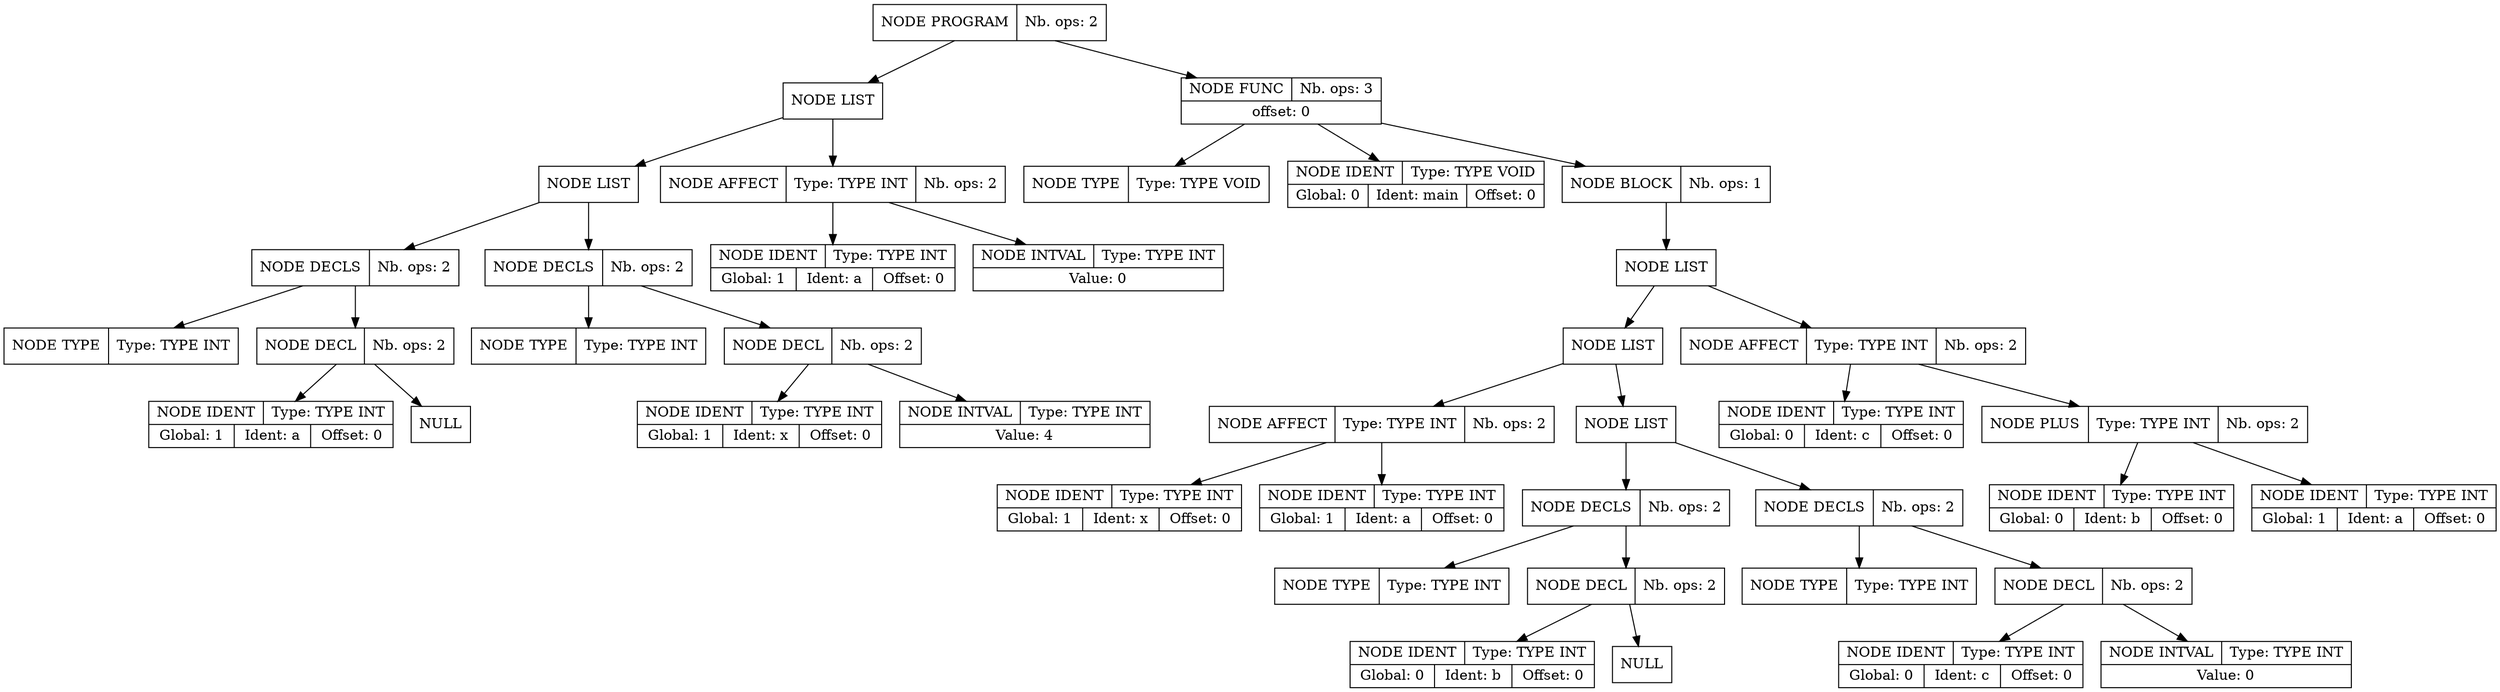 digraph global_vars {
    N1 [shape=record, label="{{NODE PROGRAM|Nb. ops: 2}}"];
    N2 [shape=record, label="{{NODE LIST}}"];
    N3 [shape=record, label="{{NODE LIST}}"];
    N4 [shape=record, label="{{NODE DECLS|Nb. ops: 2}}"];
    N5 [shape=record, label="{{NODE TYPE|Type: TYPE INT}}"];
    edge[tailclip=true];
    N4 -> N5
    N6 [shape=record, label="{{NODE DECL|Nb. ops: 2}}"];
    N7 [shape=record, label="{{NODE IDENT|Type: TYPE INT}|{<decl>Global: 1|Ident: a|Offset: 0}}"];
    edge[tailclip=true];
    N6 -> N7
    N8 [shape=record, label="{{NULL}}"];
    edge[tailclip=true];
    N6 -> N8
    edge[tailclip=true];
    N4 -> N6
    edge[tailclip=true];
    N3 -> N4
    N9 [shape=record, label="{{NODE DECLS|Nb. ops: 2}}"];
    N10 [shape=record, label="{{NODE TYPE|Type: TYPE INT}}"];
    edge[tailclip=true];
    N9 -> N10
    N11 [shape=record, label="{{NODE DECL|Nb. ops: 2}}"];
    N12 [shape=record, label="{{NODE IDENT|Type: TYPE INT}|{<decl>Global: 1|Ident: x|Offset: 0}}"];
    edge[tailclip=true];
    N11 -> N12
    N13 [shape=record, label="{{NODE INTVAL|Type: TYPE INT}|{Value: 4}}"];
    edge[tailclip=true];
    N11 -> N13
    edge[tailclip=true];
    N9 -> N11
    edge[tailclip=true];
    N3 -> N9
    edge[tailclip=true];
    N2 -> N3
    N14 [shape=record, label="{{NODE AFFECT|Type: TYPE INT|Nb. ops: 2}}"];
    N15 [shape=record, label="{{NODE IDENT|Type: TYPE INT}|{<decl>Global: 1|Ident: a|Offset: 0}}"];
    edge[tailclip=true];
    N14 -> N15
    N16 [shape=record, label="{{NODE INTVAL|Type: TYPE INT}|{Value: 0}}"];
    edge[tailclip=true];
    N14 -> N16
    edge[tailclip=true];
    N2 -> N14
    edge[tailclip=true];
    N1 -> N2
    N17 [shape=record, label="{{NODE FUNC|Nb. ops: 3}|{offset: 0}}"];
    N18 [shape=record, label="{{NODE TYPE|Type: TYPE VOID}}"];
    edge[tailclip=true];
    N17 -> N18
    N19 [shape=record, label="{{NODE IDENT|Type: TYPE VOID}|{<decl>Global: 0|Ident: main|Offset: 0}}"];
    edge[tailclip=true];
    N17 -> N19
    N20 [shape=record, label="{{NODE BLOCK|Nb. ops: 1}}"];
    N21 [shape=record, label="{{NODE LIST}}"];
    N22 [shape=record, label="{{NODE LIST}}"];
    N23 [shape=record, label="{{NODE AFFECT|Type: TYPE INT|Nb. ops: 2}}"];
    N24 [shape=record, label="{{NODE IDENT|Type: TYPE INT}|{<decl>Global: 1|Ident: x|Offset: 0}}"];
    edge[tailclip=true];
    N23 -> N24
    N25 [shape=record, label="{{NODE IDENT|Type: TYPE INT}|{<decl>Global: 1|Ident: a|Offset: 0}}"];
    edge[tailclip=true];
    N23 -> N25
    edge[tailclip=true];
    N22 -> N23
    N26 [shape=record, label="{{NODE LIST}}"];
    N27 [shape=record, label="{{NODE DECLS|Nb. ops: 2}}"];
    N28 [shape=record, label="{{NODE TYPE|Type: TYPE INT}}"];
    edge[tailclip=true];
    N27 -> N28
    N29 [shape=record, label="{{NODE DECL|Nb. ops: 2}}"];
    N30 [shape=record, label="{{NODE IDENT|Type: TYPE INT}|{<decl>Global: 0|Ident: b|Offset: 0}}"];
    edge[tailclip=true];
    N29 -> N30
    N31 [shape=record, label="{{NULL}}"];
    edge[tailclip=true];
    N29 -> N31
    edge[tailclip=true];
    N27 -> N29
    edge[tailclip=true];
    N26 -> N27
    N32 [shape=record, label="{{NODE DECLS|Nb. ops: 2}}"];
    N33 [shape=record, label="{{NODE TYPE|Type: TYPE INT}}"];
    edge[tailclip=true];
    N32 -> N33
    N34 [shape=record, label="{{NODE DECL|Nb. ops: 2}}"];
    N35 [shape=record, label="{{NODE IDENT|Type: TYPE INT}|{<decl>Global: 0|Ident: c|Offset: 0}}"];
    edge[tailclip=true];
    N34 -> N35
    N36 [shape=record, label="{{NODE INTVAL|Type: TYPE INT}|{Value: 0}}"];
    edge[tailclip=true];
    N34 -> N36
    edge[tailclip=true];
    N32 -> N34
    edge[tailclip=true];
    N26 -> N32
    edge[tailclip=true];
    N22 -> N26
    edge[tailclip=true];
    N21 -> N22
    N37 [shape=record, label="{{NODE AFFECT|Type: TYPE INT|Nb. ops: 2}}"];
    N38 [shape=record, label="{{NODE IDENT|Type: TYPE INT}|{<decl>Global: 0|Ident: c|Offset: 0}}"];
    edge[tailclip=true];
    N37 -> N38
    N39 [shape=record, label="{{NODE PLUS|Type: TYPE INT|Nb. ops: 2}}"];
    N40 [shape=record, label="{{NODE IDENT|Type: TYPE INT}|{<decl>Global: 0|Ident: b|Offset: 0}}"];
    edge[tailclip=true];
    N39 -> N40
    N41 [shape=record, label="{{NODE IDENT|Type: TYPE INT}|{<decl>Global: 1|Ident: a|Offset: 0}}"];
    edge[tailclip=true];
    N39 -> N41
    edge[tailclip=true];
    N37 -> N39
    edge[tailclip=true];
    N21 -> N37
    edge[tailclip=true];
    N20 -> N21
    edge[tailclip=true];
    N17 -> N20
    edge[tailclip=true];
    N1 -> N17
}
